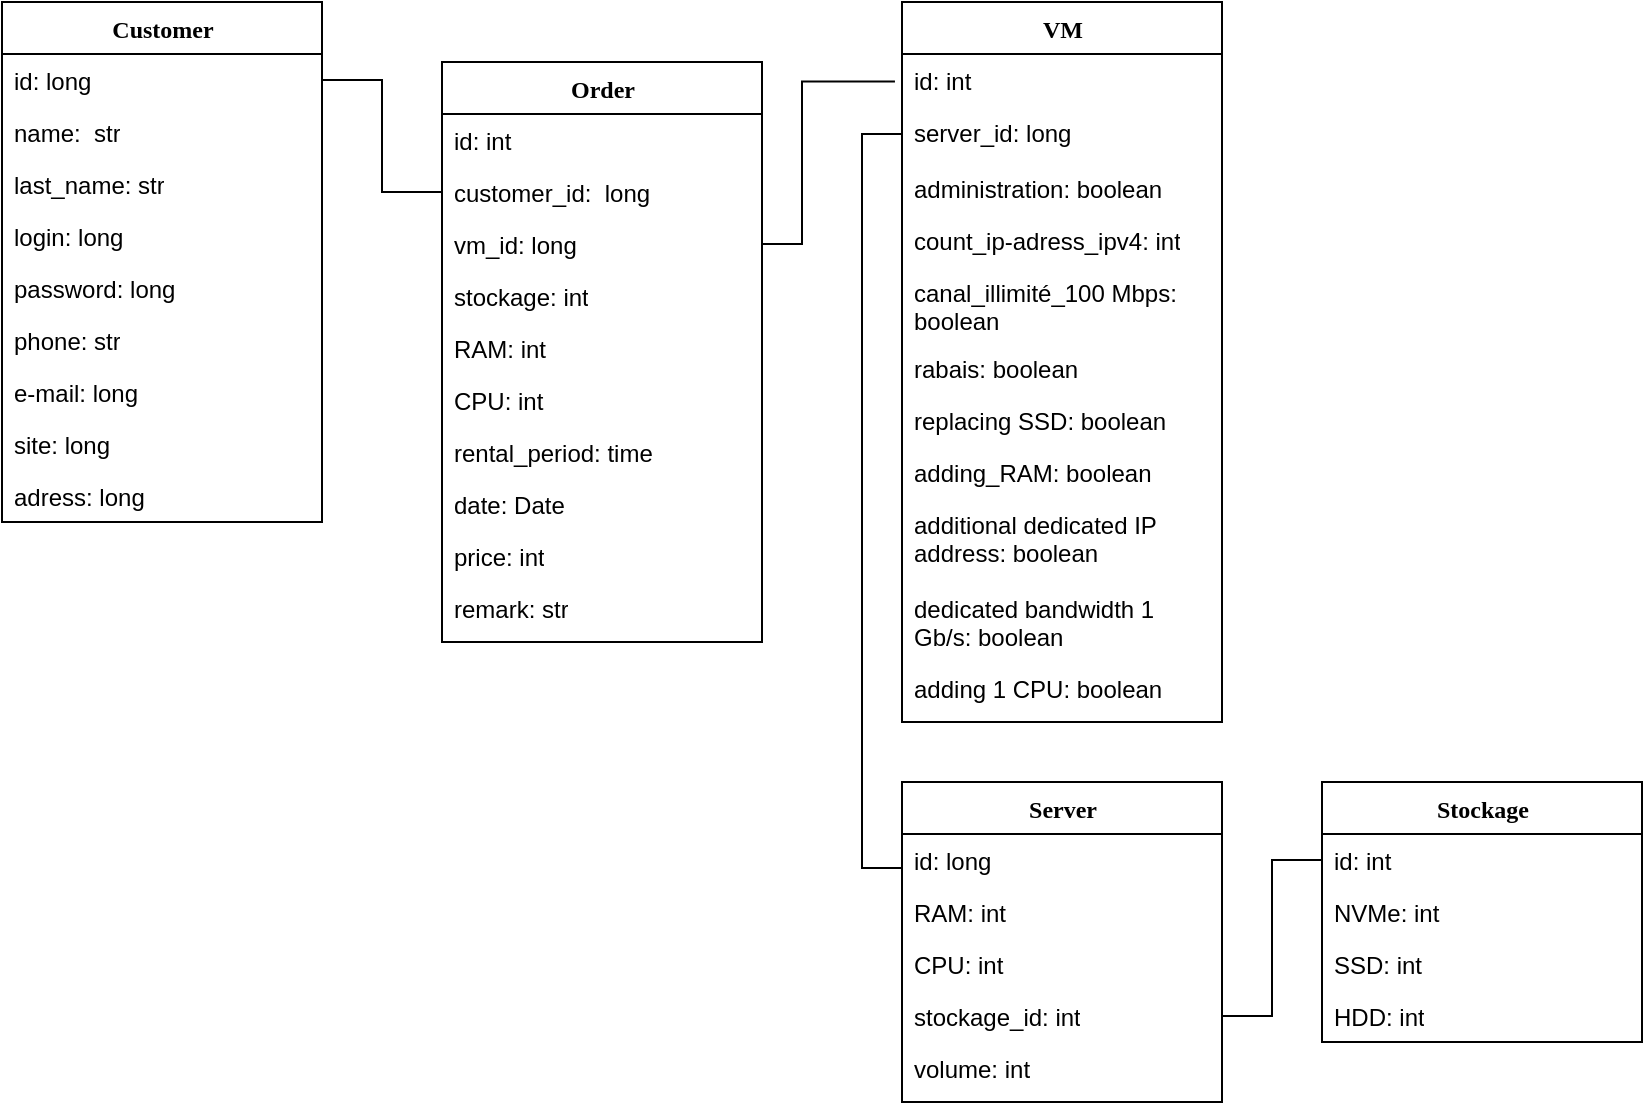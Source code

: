 <mxfile version="21.6.8" type="device">
  <diagram name="Страница — 1" id="i7xKsE0KxZFaBiTZ517R">
    <mxGraphModel dx="1154" dy="589" grid="1" gridSize="10" guides="1" tooltips="1" connect="1" arrows="1" fold="1" page="1" pageScale="1" pageWidth="827" pageHeight="1169" math="0" shadow="0">
      <root>
        <mxCell id="0" />
        <mxCell id="1" parent="0" />
        <mxCell id="HK03wxVTRcXSdIWOZGrH-1" value="Order" style="swimlane;html=1;fontStyle=1;align=center;verticalAlign=top;childLayout=stackLayout;horizontal=1;startSize=26;horizontalStack=0;resizeParent=1;resizeLast=0;collapsible=1;marginBottom=0;swimlaneFillColor=#ffffff;rounded=0;shadow=0;comic=0;labelBackgroundColor=none;strokeWidth=1;fillColor=none;fontFamily=Verdana;fontSize=12" parent="1" vertex="1">
          <mxGeometry x="220" y="40" width="160" height="290" as="geometry" />
        </mxCell>
        <mxCell id="HK03wxVTRcXSdIWOZGrH-2" value="id: int" style="text;html=1;strokeColor=none;fillColor=none;align=left;verticalAlign=top;spacingLeft=4;spacingRight=4;whiteSpace=wrap;overflow=hidden;rotatable=0;points=[[0,0.5],[1,0.5]];portConstraint=eastwest;" parent="HK03wxVTRcXSdIWOZGrH-1" vertex="1">
          <mxGeometry y="26" width="160" height="26" as="geometry" />
        </mxCell>
        <mxCell id="HK03wxVTRcXSdIWOZGrH-3" value="customer_id:&amp;nbsp; long" style="text;html=1;strokeColor=none;fillColor=none;align=left;verticalAlign=top;spacingLeft=4;spacingRight=4;whiteSpace=wrap;overflow=hidden;rotatable=0;points=[[0,0.5],[1,0.5]];portConstraint=eastwest;" parent="HK03wxVTRcXSdIWOZGrH-1" vertex="1">
          <mxGeometry y="52" width="160" height="26" as="geometry" />
        </mxCell>
        <mxCell id="x35OEKaLH_EzZRTXMPYP-26" value="vm_id: long" style="text;html=1;strokeColor=none;fillColor=none;align=left;verticalAlign=top;spacingLeft=4;spacingRight=4;whiteSpace=wrap;overflow=hidden;rotatable=0;points=[[0,0.5],[1,0.5]];portConstraint=eastwest;" parent="HK03wxVTRcXSdIWOZGrH-1" vertex="1">
          <mxGeometry y="78" width="160" height="26" as="geometry" />
        </mxCell>
        <mxCell id="HK03wxVTRcXSdIWOZGrH-11" value="stockage: int" style="text;html=1;strokeColor=none;fillColor=none;align=left;verticalAlign=top;spacingLeft=4;spacingRight=4;whiteSpace=wrap;overflow=hidden;rotatable=0;points=[[0,0.5],[1,0.5]];portConstraint=eastwest;" parent="HK03wxVTRcXSdIWOZGrH-1" vertex="1">
          <mxGeometry y="104" width="160" height="26" as="geometry" />
        </mxCell>
        <mxCell id="HK03wxVTRcXSdIWOZGrH-5" value="RAM: int" style="text;html=1;strokeColor=none;fillColor=none;align=left;verticalAlign=top;spacingLeft=4;spacingRight=4;whiteSpace=wrap;overflow=hidden;rotatable=0;points=[[0,0.5],[1,0.5]];portConstraint=eastwest;" parent="HK03wxVTRcXSdIWOZGrH-1" vertex="1">
          <mxGeometry y="130" width="160" height="26" as="geometry" />
        </mxCell>
        <mxCell id="HK03wxVTRcXSdIWOZGrH-4" value="CPU: int" style="text;html=1;strokeColor=none;fillColor=none;align=left;verticalAlign=top;spacingLeft=4;spacingRight=4;whiteSpace=wrap;overflow=hidden;rotatable=0;points=[[0,0.5],[1,0.5]];portConstraint=eastwest;" parent="HK03wxVTRcXSdIWOZGrH-1" vertex="1">
          <mxGeometry y="156" width="160" height="26" as="geometry" />
        </mxCell>
        <mxCell id="HK03wxVTRcXSdIWOZGrH-12" value="rental_period: time" style="text;html=1;strokeColor=none;fillColor=none;align=left;verticalAlign=top;spacingLeft=4;spacingRight=4;whiteSpace=wrap;overflow=hidden;rotatable=0;points=[[0,0.5],[1,0.5]];portConstraint=eastwest;" parent="HK03wxVTRcXSdIWOZGrH-1" vertex="1">
          <mxGeometry y="182" width="160" height="26" as="geometry" />
        </mxCell>
        <mxCell id="x35OEKaLH_EzZRTXMPYP-2" value="date: Date" style="text;html=1;strokeColor=none;fillColor=none;align=left;verticalAlign=top;spacingLeft=4;spacingRight=4;whiteSpace=wrap;overflow=hidden;rotatable=0;points=[[0,0.5],[1,0.5]];portConstraint=eastwest;" parent="HK03wxVTRcXSdIWOZGrH-1" vertex="1">
          <mxGeometry y="208" width="160" height="26" as="geometry" />
        </mxCell>
        <mxCell id="x35OEKaLH_EzZRTXMPYP-3" value="price: int" style="text;html=1;strokeColor=none;fillColor=none;align=left;verticalAlign=top;spacingLeft=4;spacingRight=4;whiteSpace=wrap;overflow=hidden;rotatable=0;points=[[0,0.5],[1,0.5]];portConstraint=eastwest;" parent="HK03wxVTRcXSdIWOZGrH-1" vertex="1">
          <mxGeometry y="234" width="160" height="26" as="geometry" />
        </mxCell>
        <mxCell id="q0PlWe7u7QPxPns4EMxz-2" value="remark: str" style="text;html=1;strokeColor=none;fillColor=none;align=left;verticalAlign=top;spacingLeft=4;spacingRight=4;whiteSpace=wrap;overflow=hidden;rotatable=0;points=[[0,0.5],[1,0.5]];portConstraint=eastwest;" vertex="1" parent="HK03wxVTRcXSdIWOZGrH-1">
          <mxGeometry y="260" width="160" height="26" as="geometry" />
        </mxCell>
        <mxCell id="HK03wxVTRcXSdIWOZGrH-16" value="Customer" style="swimlane;html=1;fontStyle=1;align=center;verticalAlign=top;childLayout=stackLayout;horizontal=1;startSize=26;horizontalStack=0;resizeParent=1;resizeLast=0;collapsible=1;marginBottom=0;swimlaneFillColor=#ffffff;rounded=0;shadow=0;comic=0;labelBackgroundColor=none;strokeWidth=1;fillColor=none;fontFamily=Verdana;fontSize=12" parent="1" vertex="1">
          <mxGeometry y="10" width="160" height="260" as="geometry" />
        </mxCell>
        <mxCell id="HK03wxVTRcXSdIWOZGrH-17" value="id: long" style="text;html=1;strokeColor=none;fillColor=none;align=left;verticalAlign=top;spacingLeft=4;spacingRight=4;whiteSpace=wrap;overflow=hidden;rotatable=0;points=[[0,0.5],[1,0.5]];portConstraint=eastwest;" parent="HK03wxVTRcXSdIWOZGrH-16" vertex="1">
          <mxGeometry y="26" width="160" height="26" as="geometry" />
        </mxCell>
        <mxCell id="HK03wxVTRcXSdIWOZGrH-18" value="name:&amp;nbsp; str" style="text;html=1;strokeColor=none;fillColor=none;align=left;verticalAlign=top;spacingLeft=4;spacingRight=4;whiteSpace=wrap;overflow=hidden;rotatable=0;points=[[0,0.5],[1,0.5]];portConstraint=eastwest;" parent="HK03wxVTRcXSdIWOZGrH-16" vertex="1">
          <mxGeometry y="52" width="160" height="26" as="geometry" />
        </mxCell>
        <mxCell id="HK03wxVTRcXSdIWOZGrH-19" value="last_name: str" style="text;html=1;strokeColor=none;fillColor=none;align=left;verticalAlign=top;spacingLeft=4;spacingRight=4;whiteSpace=wrap;overflow=hidden;rotatable=0;points=[[0,0.5],[1,0.5]];portConstraint=eastwest;" parent="HK03wxVTRcXSdIWOZGrH-16" vertex="1">
          <mxGeometry y="78" width="160" height="26" as="geometry" />
        </mxCell>
        <mxCell id="HK03wxVTRcXSdIWOZGrH-20" value="login: long" style="text;html=1;strokeColor=none;fillColor=none;align=left;verticalAlign=top;spacingLeft=4;spacingRight=4;whiteSpace=wrap;overflow=hidden;rotatable=0;points=[[0,0.5],[1,0.5]];portConstraint=eastwest;" parent="HK03wxVTRcXSdIWOZGrH-16" vertex="1">
          <mxGeometry y="104" width="160" height="26" as="geometry" />
        </mxCell>
        <mxCell id="HK03wxVTRcXSdIWOZGrH-15" value="password: long" style="text;html=1;strokeColor=none;fillColor=none;align=left;verticalAlign=top;spacingLeft=4;spacingRight=4;whiteSpace=wrap;overflow=hidden;rotatable=0;points=[[0,0.5],[1,0.5]];portConstraint=eastwest;" parent="HK03wxVTRcXSdIWOZGrH-16" vertex="1">
          <mxGeometry y="130" width="160" height="26" as="geometry" />
        </mxCell>
        <mxCell id="HK03wxVTRcXSdIWOZGrH-23" value="phone: str" style="text;html=1;strokeColor=none;fillColor=none;align=left;verticalAlign=top;spacingLeft=4;spacingRight=4;whiteSpace=wrap;overflow=hidden;rotatable=0;points=[[0,0.5],[1,0.5]];portConstraint=eastwest;" parent="HK03wxVTRcXSdIWOZGrH-16" vertex="1">
          <mxGeometry y="156" width="160" height="26" as="geometry" />
        </mxCell>
        <mxCell id="HK03wxVTRcXSdIWOZGrH-21" value="e-mail: long" style="text;html=1;strokeColor=none;fillColor=none;align=left;verticalAlign=top;spacingLeft=4;spacingRight=4;whiteSpace=wrap;overflow=hidden;rotatable=0;points=[[0,0.5],[1,0.5]];portConstraint=eastwest;" parent="HK03wxVTRcXSdIWOZGrH-16" vertex="1">
          <mxGeometry y="182" width="160" height="26" as="geometry" />
        </mxCell>
        <mxCell id="x35OEKaLH_EzZRTXMPYP-7" value="site: long" style="text;html=1;strokeColor=none;fillColor=none;align=left;verticalAlign=top;spacingLeft=4;spacingRight=4;whiteSpace=wrap;overflow=hidden;rotatable=0;points=[[0,0.5],[1,0.5]];portConstraint=eastwest;" parent="HK03wxVTRcXSdIWOZGrH-16" vertex="1">
          <mxGeometry y="208" width="160" height="26" as="geometry" />
        </mxCell>
        <mxCell id="x35OEKaLH_EzZRTXMPYP-4" value="adress: long" style="text;html=1;strokeColor=none;fillColor=none;align=left;verticalAlign=top;spacingLeft=4;spacingRight=4;whiteSpace=wrap;overflow=hidden;rotatable=0;points=[[0,0.5],[1,0.5]];portConstraint=eastwest;" parent="HK03wxVTRcXSdIWOZGrH-16" vertex="1">
          <mxGeometry y="234" width="160" height="26" as="geometry" />
        </mxCell>
        <mxCell id="HK03wxVTRcXSdIWOZGrH-24" value="" style="endArrow=none;html=1;edgeStyle=orthogonalEdgeStyle;rounded=0;exitX=1;exitY=0.5;exitDx=0;exitDy=0;entryX=0;entryY=0.5;entryDx=0;entryDy=0;" parent="1" source="HK03wxVTRcXSdIWOZGrH-17" target="HK03wxVTRcXSdIWOZGrH-3" edge="1">
          <mxGeometry relative="1" as="geometry">
            <mxPoint x="330" y="360" as="sourcePoint" />
            <mxPoint x="490" y="360" as="targetPoint" />
          </mxGeometry>
        </mxCell>
        <mxCell id="HK03wxVTRcXSdIWOZGrH-43" value="Stockage" style="swimlane;html=1;fontStyle=1;align=center;verticalAlign=top;childLayout=stackLayout;horizontal=1;startSize=26;horizontalStack=0;resizeParent=1;resizeLast=0;collapsible=1;marginBottom=0;swimlaneFillColor=#ffffff;rounded=0;shadow=0;comic=0;labelBackgroundColor=none;strokeWidth=1;fillColor=none;fontFamily=Verdana;fontSize=12" parent="1" vertex="1">
          <mxGeometry x="660" y="400" width="160" height="130" as="geometry" />
        </mxCell>
        <mxCell id="HK03wxVTRcXSdIWOZGrH-44" value="id: int" style="text;html=1;strokeColor=none;fillColor=none;align=left;verticalAlign=top;spacingLeft=4;spacingRight=4;whiteSpace=wrap;overflow=hidden;rotatable=0;points=[[0,0.5],[1,0.5]];portConstraint=eastwest;" parent="HK03wxVTRcXSdIWOZGrH-43" vertex="1">
          <mxGeometry y="26" width="160" height="26" as="geometry" />
        </mxCell>
        <mxCell id="ogKBMXvpWdrnPGJHZnQ7-2" value="NVMe: int" style="text;html=1;strokeColor=none;fillColor=none;align=left;verticalAlign=top;spacingLeft=4;spacingRight=4;whiteSpace=wrap;overflow=hidden;rotatable=0;points=[[0,0.5],[1,0.5]];portConstraint=eastwest;" parent="HK03wxVTRcXSdIWOZGrH-43" vertex="1">
          <mxGeometry y="52" width="160" height="26" as="geometry" />
        </mxCell>
        <mxCell id="HK03wxVTRcXSdIWOZGrH-70" value="SSD: int" style="text;html=1;strokeColor=none;fillColor=none;align=left;verticalAlign=top;spacingLeft=4;spacingRight=4;whiteSpace=wrap;overflow=hidden;rotatable=0;points=[[0,0.5],[1,0.5]];portConstraint=eastwest;" parent="HK03wxVTRcXSdIWOZGrH-43" vertex="1">
          <mxGeometry y="78" width="160" height="26" as="geometry" />
        </mxCell>
        <mxCell id="x35OEKaLH_EzZRTXMPYP-1" value="HDD: int" style="text;html=1;strokeColor=none;fillColor=none;align=left;verticalAlign=top;spacingLeft=4;spacingRight=4;whiteSpace=wrap;overflow=hidden;rotatable=0;points=[[0,0.5],[1,0.5]];portConstraint=eastwest;" parent="HK03wxVTRcXSdIWOZGrH-43" vertex="1">
          <mxGeometry y="104" width="160" height="26" as="geometry" />
        </mxCell>
        <mxCell id="x35OEKaLH_EzZRTXMPYP-8" value="VM" style="swimlane;html=1;fontStyle=1;align=center;verticalAlign=top;childLayout=stackLayout;horizontal=1;startSize=26;horizontalStack=0;resizeParent=1;resizeLast=0;collapsible=1;marginBottom=0;swimlaneFillColor=#ffffff;rounded=0;shadow=0;comic=0;labelBackgroundColor=none;strokeWidth=1;fillColor=none;fontFamily=Verdana;fontSize=12" parent="1" vertex="1">
          <mxGeometry x="450" y="10" width="160" height="360" as="geometry" />
        </mxCell>
        <mxCell id="x35OEKaLH_EzZRTXMPYP-9" value="id: int" style="text;html=1;strokeColor=none;fillColor=none;align=left;verticalAlign=top;spacingLeft=4;spacingRight=4;whiteSpace=wrap;overflow=hidden;rotatable=0;points=[[0,0.5],[1,0.5]];portConstraint=eastwest;" parent="x35OEKaLH_EzZRTXMPYP-8" vertex="1">
          <mxGeometry y="26" width="160" height="26" as="geometry" />
        </mxCell>
        <mxCell id="x35OEKaLH_EzZRTXMPYP-10" value="server_id: long" style="text;html=1;strokeColor=none;fillColor=none;align=left;verticalAlign=top;spacingLeft=4;spacingRight=4;whiteSpace=wrap;overflow=hidden;rotatable=0;points=[[0,0.5],[1,0.5]];portConstraint=eastwest;" parent="x35OEKaLH_EzZRTXMPYP-8" vertex="1">
          <mxGeometry y="52" width="160" height="28" as="geometry" />
        </mxCell>
        <mxCell id="x35OEKaLH_EzZRTXMPYP-58" value="administration: boolean" style="text;html=1;strokeColor=none;fillColor=none;align=left;verticalAlign=top;spacingLeft=4;spacingRight=4;whiteSpace=wrap;overflow=hidden;rotatable=0;points=[[0,0.5],[1,0.5]];portConstraint=eastwest;" parent="x35OEKaLH_EzZRTXMPYP-8" vertex="1">
          <mxGeometry y="80" width="160" height="26" as="geometry" />
        </mxCell>
        <mxCell id="x35OEKaLH_EzZRTXMPYP-55" value="count_ip-adress_ipv4: int" style="text;html=1;strokeColor=none;fillColor=none;align=left;verticalAlign=top;spacingLeft=4;spacingRight=4;whiteSpace=wrap;overflow=hidden;rotatable=0;points=[[0,0.5],[1,0.5]];portConstraint=eastwest;" parent="x35OEKaLH_EzZRTXMPYP-8" vertex="1">
          <mxGeometry y="106" width="160" height="26" as="geometry" />
        </mxCell>
        <mxCell id="x35OEKaLH_EzZRTXMPYP-57" value="canal_illimité_100 Mbps: boolean" style="text;html=1;strokeColor=none;fillColor=none;align=left;verticalAlign=top;spacingLeft=4;spacingRight=4;whiteSpace=wrap;overflow=hidden;rotatable=0;points=[[0,0.5],[1,0.5]];portConstraint=eastwest;" parent="x35OEKaLH_EzZRTXMPYP-8" vertex="1">
          <mxGeometry y="132" width="160" height="38" as="geometry" />
        </mxCell>
        <mxCell id="x35OEKaLH_EzZRTXMPYP-54" value="rabais: boolean" style="text;html=1;strokeColor=none;fillColor=none;align=left;verticalAlign=top;spacingLeft=4;spacingRight=4;whiteSpace=wrap;overflow=hidden;rotatable=0;points=[[0,0.5],[1,0.5]];portConstraint=eastwest;" parent="x35OEKaLH_EzZRTXMPYP-8" vertex="1">
          <mxGeometry y="170" width="160" height="26" as="geometry" />
        </mxCell>
        <mxCell id="x35OEKaLH_EzZRTXMPYP-60" value="replacing SSD: boolean" style="text;html=1;strokeColor=none;fillColor=none;align=left;verticalAlign=top;spacingLeft=4;spacingRight=4;whiteSpace=wrap;overflow=hidden;rotatable=0;points=[[0,0.5],[1,0.5]];portConstraint=eastwest;" parent="x35OEKaLH_EzZRTXMPYP-8" vertex="1">
          <mxGeometry y="196" width="160" height="26" as="geometry" />
        </mxCell>
        <mxCell id="x35OEKaLH_EzZRTXMPYP-59" value="adding_RAM: boolean" style="text;html=1;strokeColor=none;fillColor=none;align=left;verticalAlign=top;spacingLeft=4;spacingRight=4;whiteSpace=wrap;overflow=hidden;rotatable=0;points=[[0,0.5],[1,0.5]];portConstraint=eastwest;" parent="x35OEKaLH_EzZRTXMPYP-8" vertex="1">
          <mxGeometry y="222" width="160" height="26" as="geometry" />
        </mxCell>
        <mxCell id="x35OEKaLH_EzZRTXMPYP-62" value="additional dedicated IP address: boolean" style="text;html=1;strokeColor=none;fillColor=none;align=left;verticalAlign=top;spacingLeft=4;spacingRight=4;whiteSpace=wrap;overflow=hidden;rotatable=0;points=[[0,0.5],[1,0.5]];portConstraint=eastwest;" parent="x35OEKaLH_EzZRTXMPYP-8" vertex="1">
          <mxGeometry y="248" width="160" height="42" as="geometry" />
        </mxCell>
        <mxCell id="x35OEKaLH_EzZRTXMPYP-61" value="dedicated bandwidth 1 Gb/s: boolean" style="text;html=1;strokeColor=none;fillColor=none;align=left;verticalAlign=top;spacingLeft=4;spacingRight=4;whiteSpace=wrap;overflow=hidden;rotatable=0;points=[[0,0.5],[1,0.5]];portConstraint=eastwest;" parent="x35OEKaLH_EzZRTXMPYP-8" vertex="1">
          <mxGeometry y="290" width="160" height="40" as="geometry" />
        </mxCell>
        <mxCell id="x35OEKaLH_EzZRTXMPYP-64" value="adding 1 CPU: boolean" style="text;html=1;strokeColor=none;fillColor=none;align=left;verticalAlign=top;spacingLeft=4;spacingRight=4;whiteSpace=wrap;overflow=hidden;rotatable=0;points=[[0,0.5],[1,0.5]];portConstraint=eastwest;" parent="x35OEKaLH_EzZRTXMPYP-8" vertex="1">
          <mxGeometry y="330" width="160" height="26" as="geometry" />
        </mxCell>
        <mxCell id="x35OEKaLH_EzZRTXMPYP-35" value="Server" style="swimlane;html=1;fontStyle=1;align=center;verticalAlign=top;childLayout=stackLayout;horizontal=1;startSize=26;horizontalStack=0;resizeParent=1;resizeLast=0;collapsible=1;marginBottom=0;swimlaneFillColor=#ffffff;rounded=0;shadow=0;comic=0;labelBackgroundColor=none;strokeWidth=1;fillColor=none;fontFamily=Verdana;fontSize=12" parent="1" vertex="1">
          <mxGeometry x="450" y="400" width="160" height="160" as="geometry" />
        </mxCell>
        <mxCell id="x35OEKaLH_EzZRTXMPYP-36" value="id: long" style="text;html=1;strokeColor=none;fillColor=none;align=left;verticalAlign=top;spacingLeft=4;spacingRight=4;whiteSpace=wrap;overflow=hidden;rotatable=0;points=[[0,0.5],[1,0.5]];portConstraint=eastwest;" parent="x35OEKaLH_EzZRTXMPYP-35" vertex="1">
          <mxGeometry y="26" width="160" height="26" as="geometry" />
        </mxCell>
        <mxCell id="x35OEKaLH_EzZRTXMPYP-37" value="RAM: int" style="text;html=1;strokeColor=none;fillColor=none;align=left;verticalAlign=top;spacingLeft=4;spacingRight=4;whiteSpace=wrap;overflow=hidden;rotatable=0;points=[[0,0.5],[1,0.5]];portConstraint=eastwest;" parent="x35OEKaLH_EzZRTXMPYP-35" vertex="1">
          <mxGeometry y="52" width="160" height="26" as="geometry" />
        </mxCell>
        <mxCell id="x35OEKaLH_EzZRTXMPYP-38" value="CPU: int" style="text;html=1;strokeColor=none;fillColor=none;align=left;verticalAlign=top;spacingLeft=4;spacingRight=4;whiteSpace=wrap;overflow=hidden;rotatable=0;points=[[0,0.5],[1,0.5]];portConstraint=eastwest;" parent="x35OEKaLH_EzZRTXMPYP-35" vertex="1">
          <mxGeometry y="78" width="160" height="26" as="geometry" />
        </mxCell>
        <mxCell id="x35OEKaLH_EzZRTXMPYP-39" value="stockage_id: int" style="text;html=1;strokeColor=none;fillColor=none;align=left;verticalAlign=top;spacingLeft=4;spacingRight=4;whiteSpace=wrap;overflow=hidden;rotatable=0;points=[[0,0.5],[1,0.5]];portConstraint=eastwest;" parent="x35OEKaLH_EzZRTXMPYP-35" vertex="1">
          <mxGeometry y="104" width="160" height="26" as="geometry" />
        </mxCell>
        <mxCell id="q0PlWe7u7QPxPns4EMxz-1" value="volume: int" style="text;html=1;strokeColor=none;fillColor=none;align=left;verticalAlign=top;spacingLeft=4;spacingRight=4;whiteSpace=wrap;overflow=hidden;rotatable=0;points=[[0,0.5],[1,0.5]];portConstraint=eastwest;" vertex="1" parent="x35OEKaLH_EzZRTXMPYP-35">
          <mxGeometry y="130" width="160" height="26" as="geometry" />
        </mxCell>
        <mxCell id="x35OEKaLH_EzZRTXMPYP-73" value="" style="endArrow=none;html=1;edgeStyle=orthogonalEdgeStyle;rounded=0;entryX=-0.022;entryY=0.527;entryDx=0;entryDy=0;entryPerimeter=0;exitX=1;exitY=0.5;exitDx=0;exitDy=0;" parent="1" source="x35OEKaLH_EzZRTXMPYP-26" target="x35OEKaLH_EzZRTXMPYP-9" edge="1">
          <mxGeometry relative="1" as="geometry">
            <mxPoint x="260" y="250" as="sourcePoint" />
            <mxPoint x="420" y="250" as="targetPoint" />
            <Array as="points">
              <mxPoint x="400" y="131" />
              <mxPoint x="400" y="50" />
            </Array>
          </mxGeometry>
        </mxCell>
        <mxCell id="x35OEKaLH_EzZRTXMPYP-79" value="" style="endArrow=none;html=1;edgeStyle=orthogonalEdgeStyle;rounded=0;exitX=0;exitY=0.5;exitDx=0;exitDy=0;" parent="1" source="x35OEKaLH_EzZRTXMPYP-10" edge="1">
          <mxGeometry relative="1" as="geometry">
            <mxPoint x="630" y="76" as="sourcePoint" />
            <mxPoint x="450" y="443" as="targetPoint" />
            <Array as="points">
              <mxPoint x="430" y="76" />
              <mxPoint x="430" y="443" />
            </Array>
          </mxGeometry>
        </mxCell>
        <mxCell id="x35OEKaLH_EzZRTXMPYP-85" value="" style="endArrow=none;html=1;edgeStyle=orthogonalEdgeStyle;rounded=0;entryX=0;entryY=0.5;entryDx=0;entryDy=0;exitX=1;exitY=0.5;exitDx=0;exitDy=0;" parent="1" source="x35OEKaLH_EzZRTXMPYP-39" target="HK03wxVTRcXSdIWOZGrH-44" edge="1">
          <mxGeometry relative="1" as="geometry">
            <mxPoint x="260" y="350" as="sourcePoint" />
            <mxPoint x="420" y="350" as="targetPoint" />
          </mxGeometry>
        </mxCell>
      </root>
    </mxGraphModel>
  </diagram>
</mxfile>
